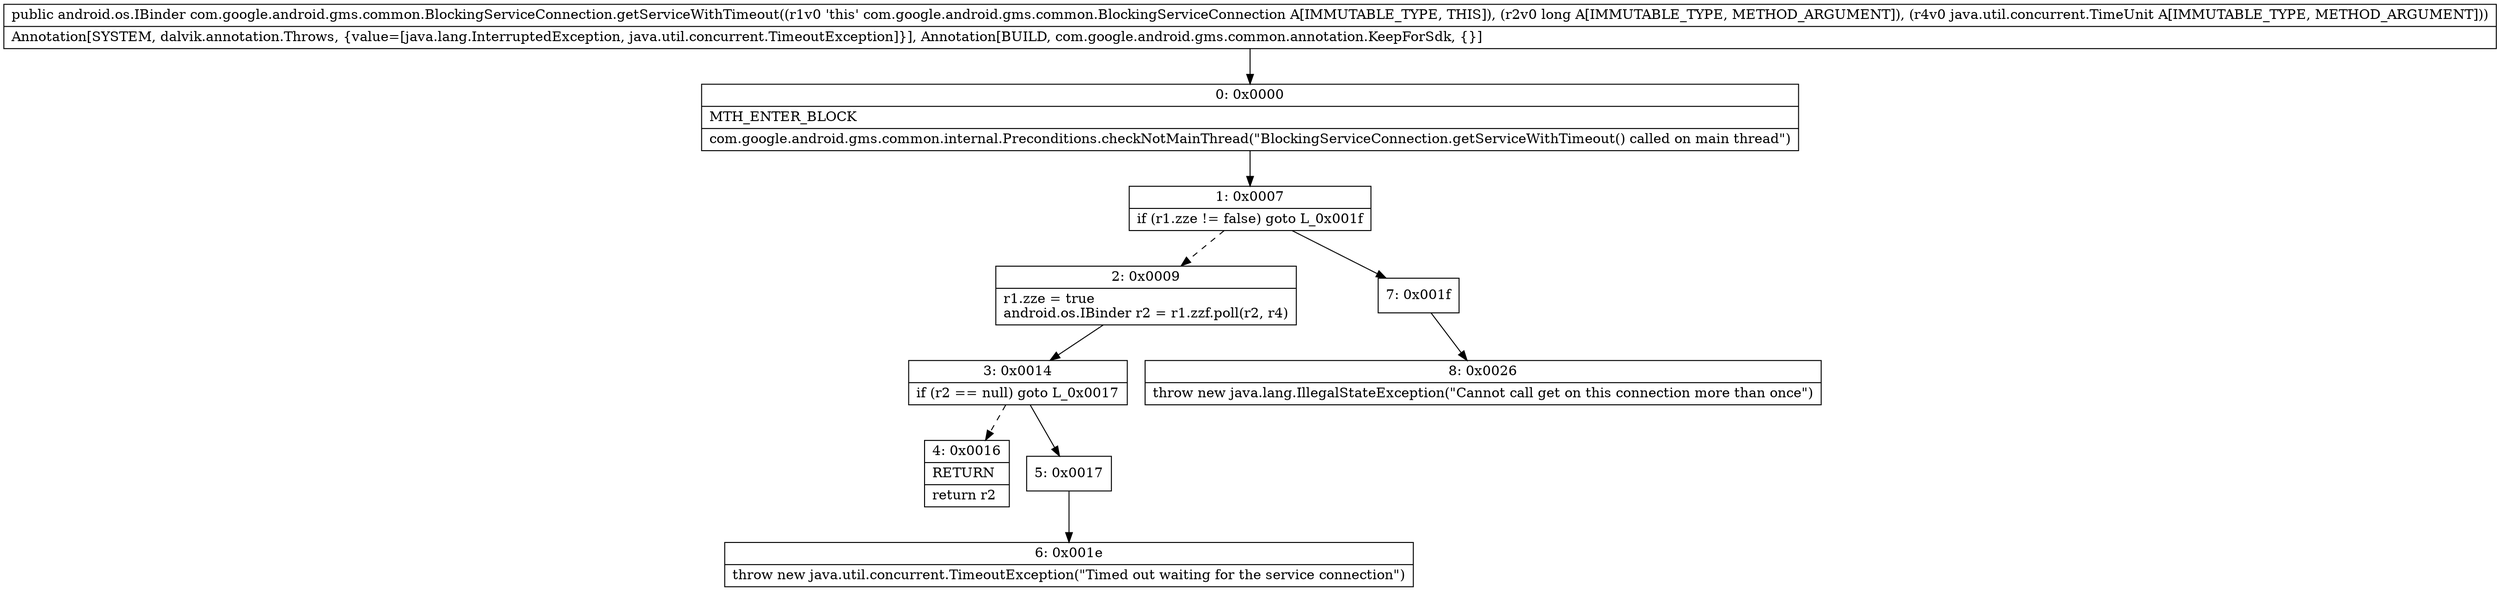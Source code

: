 digraph "CFG forcom.google.android.gms.common.BlockingServiceConnection.getServiceWithTimeout(JLjava\/util\/concurrent\/TimeUnit;)Landroid\/os\/IBinder;" {
Node_0 [shape=record,label="{0\:\ 0x0000|MTH_ENTER_BLOCK\l|com.google.android.gms.common.internal.Preconditions.checkNotMainThread(\"BlockingServiceConnection.getServiceWithTimeout() called on main thread\")\l}"];
Node_1 [shape=record,label="{1\:\ 0x0007|if (r1.zze != false) goto L_0x001f\l}"];
Node_2 [shape=record,label="{2\:\ 0x0009|r1.zze = true\landroid.os.IBinder r2 = r1.zzf.poll(r2, r4)\l}"];
Node_3 [shape=record,label="{3\:\ 0x0014|if (r2 == null) goto L_0x0017\l}"];
Node_4 [shape=record,label="{4\:\ 0x0016|RETURN\l|return r2\l}"];
Node_5 [shape=record,label="{5\:\ 0x0017}"];
Node_6 [shape=record,label="{6\:\ 0x001e|throw new java.util.concurrent.TimeoutException(\"Timed out waiting for the service connection\")\l}"];
Node_7 [shape=record,label="{7\:\ 0x001f}"];
Node_8 [shape=record,label="{8\:\ 0x0026|throw new java.lang.IllegalStateException(\"Cannot call get on this connection more than once\")\l}"];
MethodNode[shape=record,label="{public android.os.IBinder com.google.android.gms.common.BlockingServiceConnection.getServiceWithTimeout((r1v0 'this' com.google.android.gms.common.BlockingServiceConnection A[IMMUTABLE_TYPE, THIS]), (r2v0 long A[IMMUTABLE_TYPE, METHOD_ARGUMENT]), (r4v0 java.util.concurrent.TimeUnit A[IMMUTABLE_TYPE, METHOD_ARGUMENT]))  | Annotation[SYSTEM, dalvik.annotation.Throws, \{value=[java.lang.InterruptedException, java.util.concurrent.TimeoutException]\}], Annotation[BUILD, com.google.android.gms.common.annotation.KeepForSdk, \{\}]\l}"];
MethodNode -> Node_0;
Node_0 -> Node_1;
Node_1 -> Node_2[style=dashed];
Node_1 -> Node_7;
Node_2 -> Node_3;
Node_3 -> Node_4[style=dashed];
Node_3 -> Node_5;
Node_5 -> Node_6;
Node_7 -> Node_8;
}

